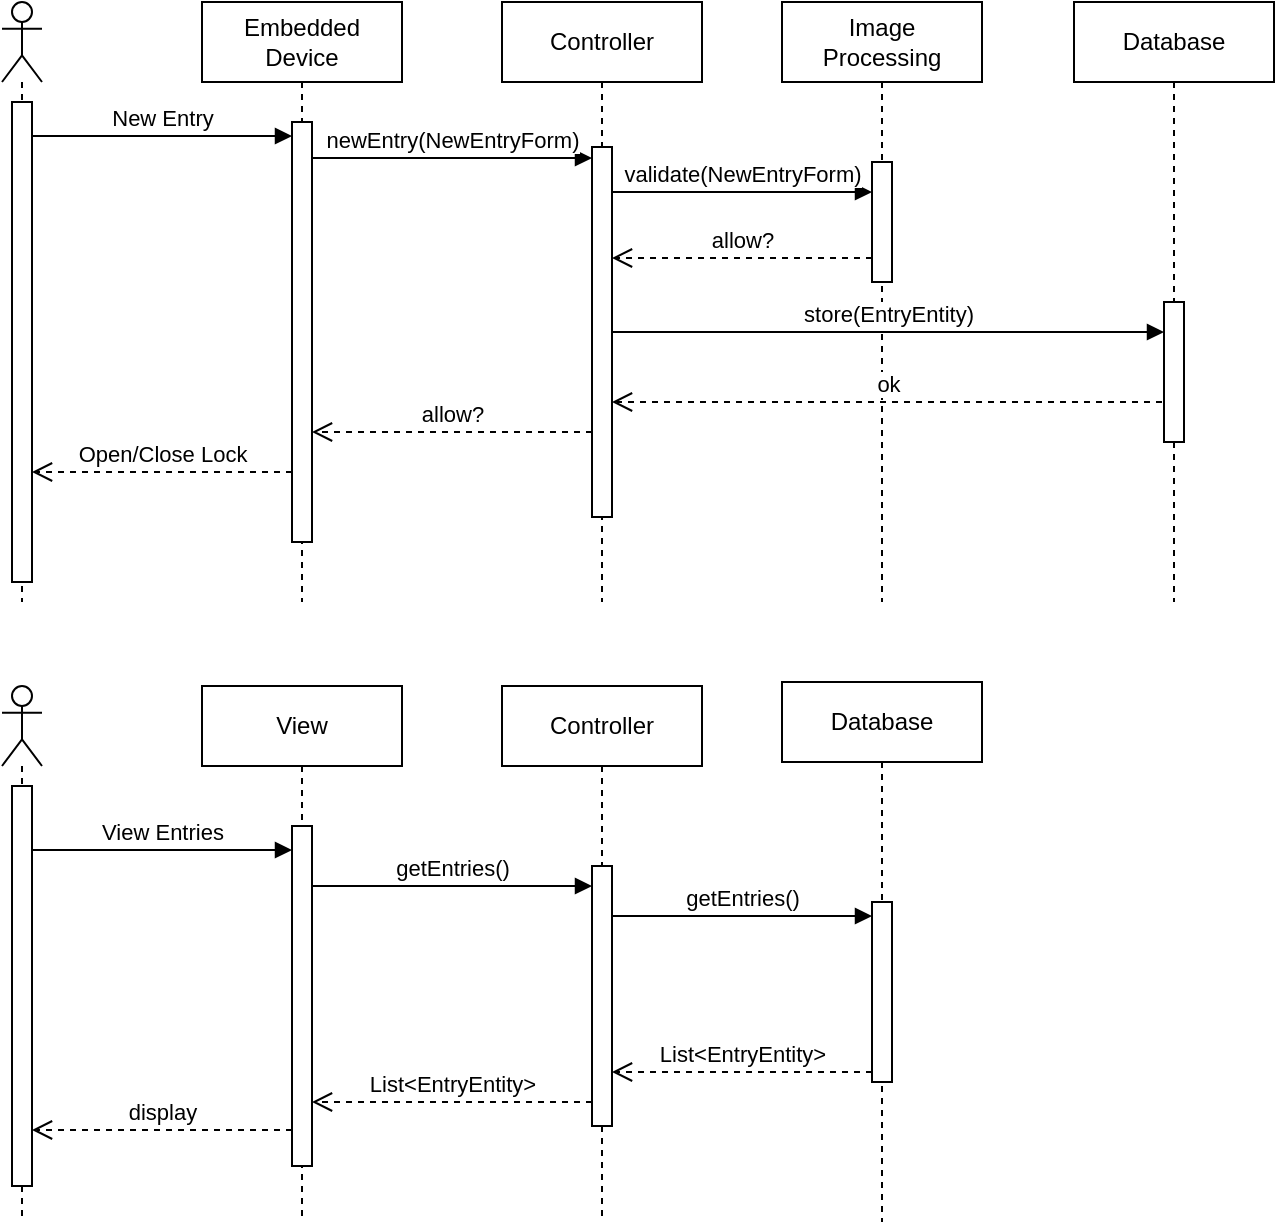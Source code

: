 <mxfile version="24.2.1" type="github">
  <diagram name="Page-1" id="WpCL8ZeLkiyB8eYFa57P">
    <mxGraphModel dx="819" dy="447" grid="1" gridSize="10" guides="1" tooltips="1" connect="1" arrows="1" fold="1" page="1" pageScale="1" pageWidth="850" pageHeight="1100" math="0" shadow="0">
      <root>
        <mxCell id="0" />
        <mxCell id="1" parent="0" />
        <mxCell id="62rKB5Cqy3utpLoXq6eb-1" value="Embedded&lt;br&gt;Device" style="shape=umlLifeline;perimeter=lifelinePerimeter;whiteSpace=wrap;html=1;container=1;dropTarget=0;collapsible=0;recursiveResize=0;outlineConnect=0;portConstraint=eastwest;newEdgeStyle={&quot;curved&quot;:0,&quot;rounded&quot;:0};" parent="1" vertex="1">
          <mxGeometry x="160" y="30" width="100" height="300" as="geometry" />
        </mxCell>
        <mxCell id="62rKB5Cqy3utpLoXq6eb-2" value="" style="html=1;points=[[0,0,0,0,5],[0,1,0,0,-5],[1,0,0,0,5],[1,1,0,0,-5]];perimeter=orthogonalPerimeter;outlineConnect=0;targetShapes=umlLifeline;portConstraint=eastwest;newEdgeStyle={&quot;curved&quot;:0,&quot;rounded&quot;:0};" parent="62rKB5Cqy3utpLoXq6eb-1" vertex="1">
          <mxGeometry x="45" y="60" width="10" height="210" as="geometry" />
        </mxCell>
        <mxCell id="62rKB5Cqy3utpLoXq6eb-3" value="Database" style="shape=umlLifeline;perimeter=lifelinePerimeter;whiteSpace=wrap;html=1;container=1;dropTarget=0;collapsible=0;recursiveResize=0;outlineConnect=0;portConstraint=eastwest;newEdgeStyle={&quot;curved&quot;:0,&quot;rounded&quot;:0};" parent="1" vertex="1">
          <mxGeometry x="596" y="30" width="100" height="300" as="geometry" />
        </mxCell>
        <mxCell id="62rKB5Cqy3utpLoXq6eb-4" value="" style="html=1;points=[[0,0,0,0,5],[0,1,0,0,-5],[1,0,0,0,5],[1,1,0,0,-5]];perimeter=orthogonalPerimeter;outlineConnect=0;targetShapes=umlLifeline;portConstraint=eastwest;newEdgeStyle={&quot;curved&quot;:0,&quot;rounded&quot;:0};" parent="62rKB5Cqy3utpLoXq6eb-3" vertex="1">
          <mxGeometry x="45" y="150" width="10" height="70" as="geometry" />
        </mxCell>
        <mxCell id="62rKB5Cqy3utpLoXq6eb-5" value="Controller" style="shape=umlLifeline;perimeter=lifelinePerimeter;whiteSpace=wrap;html=1;container=1;dropTarget=0;collapsible=0;recursiveResize=0;outlineConnect=0;portConstraint=eastwest;newEdgeStyle={&quot;curved&quot;:0,&quot;rounded&quot;:0};" parent="1" vertex="1">
          <mxGeometry x="310" y="30" width="100" height="300" as="geometry" />
        </mxCell>
        <mxCell id="62rKB5Cqy3utpLoXq6eb-6" value="" style="html=1;points=[[0,0,0,0,5],[0,1,0,0,-5],[1,0,0,0,5],[1,1,0,0,-5]];perimeter=orthogonalPerimeter;outlineConnect=0;targetShapes=umlLifeline;portConstraint=eastwest;newEdgeStyle={&quot;curved&quot;:0,&quot;rounded&quot;:0};" parent="62rKB5Cqy3utpLoXq6eb-5" vertex="1">
          <mxGeometry x="45" y="72.5" width="10" height="185" as="geometry" />
        </mxCell>
        <mxCell id="62rKB5Cqy3utpLoXq6eb-7" value="Image&lt;br&gt;Processing" style="shape=umlLifeline;perimeter=lifelinePerimeter;whiteSpace=wrap;html=1;container=1;dropTarget=0;collapsible=0;recursiveResize=0;outlineConnect=0;portConstraint=eastwest;newEdgeStyle={&quot;curved&quot;:0,&quot;rounded&quot;:0};" parent="1" vertex="1">
          <mxGeometry x="450" y="30" width="100" height="300" as="geometry" />
        </mxCell>
        <mxCell id="62rKB5Cqy3utpLoXq6eb-8" value="" style="html=1;points=[[0,0,0,0,5],[0,1,0,0,-5],[1,0,0,0,5],[1,1,0,0,-5]];perimeter=orthogonalPerimeter;outlineConnect=0;targetShapes=umlLifeline;portConstraint=eastwest;newEdgeStyle={&quot;curved&quot;:0,&quot;rounded&quot;:0};" parent="62rKB5Cqy3utpLoXq6eb-7" vertex="1">
          <mxGeometry x="45" y="80" width="10" height="60" as="geometry" />
        </mxCell>
        <mxCell id="62rKB5Cqy3utpLoXq6eb-9" value="newEntry(NewEntryForm)" style="html=1;verticalAlign=bottom;endArrow=block;curved=0;rounded=0;" parent="1" edge="1">
          <mxGeometry width="80" relative="1" as="geometry">
            <mxPoint x="215" y="108.0" as="sourcePoint" />
            <mxPoint x="355" y="108" as="targetPoint" />
          </mxGeometry>
        </mxCell>
        <mxCell id="62rKB5Cqy3utpLoXq6eb-11" value="validate(NewEntryForm)" style="html=1;verticalAlign=bottom;endArrow=block;curved=0;rounded=0;" parent="1" edge="1">
          <mxGeometry width="80" relative="1" as="geometry">
            <mxPoint x="365" y="125.0" as="sourcePoint" />
            <mxPoint x="495" y="125" as="targetPoint" />
          </mxGeometry>
        </mxCell>
        <mxCell id="62rKB5Cqy3utpLoXq6eb-13" value="allow?" style="html=1;verticalAlign=bottom;endArrow=open;dashed=1;endSize=8;curved=0;rounded=0;" parent="1" edge="1">
          <mxGeometry relative="1" as="geometry">
            <mxPoint x="495" y="158" as="sourcePoint" />
            <mxPoint x="365" y="158" as="targetPoint" />
          </mxGeometry>
        </mxCell>
        <mxCell id="62rKB5Cqy3utpLoXq6eb-16" value="" style="shape=umlLifeline;perimeter=lifelinePerimeter;whiteSpace=wrap;html=1;container=1;dropTarget=0;collapsible=0;recursiveResize=0;outlineConnect=0;portConstraint=eastwest;newEdgeStyle={&quot;curved&quot;:0,&quot;rounded&quot;:0};participant=umlActor;" parent="1" vertex="1">
          <mxGeometry x="60" y="30" width="20" height="300" as="geometry" />
        </mxCell>
        <mxCell id="62rKB5Cqy3utpLoXq6eb-17" value="" style="html=1;points=[[0,0,0,0,5],[0,1,0,0,-5],[1,0,0,0,5],[1,1,0,0,-5]];perimeter=orthogonalPerimeter;outlineConnect=0;targetShapes=umlLifeline;portConstraint=eastwest;newEdgeStyle={&quot;curved&quot;:0,&quot;rounded&quot;:0};" parent="62rKB5Cqy3utpLoXq6eb-16" vertex="1">
          <mxGeometry x="5" y="50" width="10" height="240" as="geometry" />
        </mxCell>
        <mxCell id="62rKB5Cqy3utpLoXq6eb-18" value="New Entry" style="html=1;verticalAlign=bottom;endArrow=block;curved=0;rounded=0;" parent="1" target="62rKB5Cqy3utpLoXq6eb-2" edge="1">
          <mxGeometry width="80" relative="1" as="geometry">
            <mxPoint x="75" y="97" as="sourcePoint" />
            <mxPoint x="170" y="97" as="targetPoint" />
          </mxGeometry>
        </mxCell>
        <mxCell id="62rKB5Cqy3utpLoXq6eb-20" value="store(EntryEntity)" style="html=1;verticalAlign=bottom;endArrow=block;curved=0;rounded=0;" parent="1" source="62rKB5Cqy3utpLoXq6eb-6" target="62rKB5Cqy3utpLoXq6eb-4" edge="1">
          <mxGeometry width="80" relative="1" as="geometry">
            <mxPoint x="370" y="190" as="sourcePoint" />
            <mxPoint x="450" y="190" as="targetPoint" />
          </mxGeometry>
        </mxCell>
        <mxCell id="62rKB5Cqy3utpLoXq6eb-21" value="ok" style="html=1;verticalAlign=bottom;endArrow=open;dashed=1;endSize=8;curved=0;rounded=0;" parent="1" target="62rKB5Cqy3utpLoXq6eb-6" edge="1">
          <mxGeometry relative="1" as="geometry">
            <mxPoint x="640" y="230" as="sourcePoint" />
            <mxPoint x="560" y="230" as="targetPoint" />
          </mxGeometry>
        </mxCell>
        <mxCell id="62rKB5Cqy3utpLoXq6eb-22" value="allow?" style="html=1;verticalAlign=bottom;endArrow=open;dashed=1;endSize=8;curved=0;rounded=0;" parent="1" target="62rKB5Cqy3utpLoXq6eb-2" edge="1">
          <mxGeometry relative="1" as="geometry">
            <mxPoint x="355" y="245" as="sourcePoint" />
            <mxPoint x="209.929" y="245" as="targetPoint" />
          </mxGeometry>
        </mxCell>
        <mxCell id="62rKB5Cqy3utpLoXq6eb-23" value="Open/Close Lock" style="html=1;verticalAlign=bottom;endArrow=open;dashed=1;endSize=8;curved=0;rounded=0;" parent="1" edge="1">
          <mxGeometry relative="1" as="geometry">
            <mxPoint x="205" y="265" as="sourcePoint" />
            <mxPoint x="75" y="265" as="targetPoint" />
          </mxGeometry>
        </mxCell>
        <mxCell id="62rKB5Cqy3utpLoXq6eb-31" value="" style="shape=umlLifeline;perimeter=lifelinePerimeter;whiteSpace=wrap;html=1;container=1;dropTarget=0;collapsible=0;recursiveResize=0;outlineConnect=0;portConstraint=eastwest;newEdgeStyle={&quot;curved&quot;:0,&quot;rounded&quot;:0};participant=umlActor;" parent="1" vertex="1">
          <mxGeometry x="60" y="372" width="20" height="268" as="geometry" />
        </mxCell>
        <mxCell id="62rKB5Cqy3utpLoXq6eb-32" value="" style="html=1;points=[[0,0,0,0,5],[0,1,0,0,-5],[1,0,0,0,5],[1,1,0,0,-5]];perimeter=orthogonalPerimeter;outlineConnect=0;targetShapes=umlLifeline;portConstraint=eastwest;newEdgeStyle={&quot;curved&quot;:0,&quot;rounded&quot;:0};" parent="62rKB5Cqy3utpLoXq6eb-31" vertex="1">
          <mxGeometry x="5" y="50" width="10" height="200" as="geometry" />
        </mxCell>
        <mxCell id="62rKB5Cqy3utpLoXq6eb-33" value="View" style="shape=umlLifeline;perimeter=lifelinePerimeter;whiteSpace=wrap;html=1;container=1;dropTarget=0;collapsible=0;recursiveResize=0;outlineConnect=0;portConstraint=eastwest;newEdgeStyle={&quot;curved&quot;:0,&quot;rounded&quot;:0};" parent="1" vertex="1">
          <mxGeometry x="160" y="372" width="100" height="268" as="geometry" />
        </mxCell>
        <mxCell id="62rKB5Cqy3utpLoXq6eb-34" value="" style="html=1;points=[[0,0,0,0,5],[0,1,0,0,-5],[1,0,0,0,5],[1,1,0,0,-5]];perimeter=orthogonalPerimeter;outlineConnect=0;targetShapes=umlLifeline;portConstraint=eastwest;newEdgeStyle={&quot;curved&quot;:0,&quot;rounded&quot;:0};" parent="62rKB5Cqy3utpLoXq6eb-33" vertex="1">
          <mxGeometry x="45" y="70" width="10" height="170" as="geometry" />
        </mxCell>
        <mxCell id="62rKB5Cqy3utpLoXq6eb-35" value="Controller" style="shape=umlLifeline;perimeter=lifelinePerimeter;whiteSpace=wrap;html=1;container=1;dropTarget=0;collapsible=0;recursiveResize=0;outlineConnect=0;portConstraint=eastwest;newEdgeStyle={&quot;curved&quot;:0,&quot;rounded&quot;:0};" parent="1" vertex="1">
          <mxGeometry x="310" y="372" width="100" height="268" as="geometry" />
        </mxCell>
        <mxCell id="62rKB5Cqy3utpLoXq6eb-36" value="" style="html=1;points=[[0,0,0,0,5],[0,1,0,0,-5],[1,0,0,0,5],[1,1,0,0,-5]];perimeter=orthogonalPerimeter;outlineConnect=0;targetShapes=umlLifeline;portConstraint=eastwest;newEdgeStyle={&quot;curved&quot;:0,&quot;rounded&quot;:0};" parent="62rKB5Cqy3utpLoXq6eb-35" vertex="1">
          <mxGeometry x="45" y="90" width="10" height="130" as="geometry" />
        </mxCell>
        <mxCell id="62rKB5Cqy3utpLoXq6eb-37" value="Database" style="shape=umlLifeline;perimeter=lifelinePerimeter;whiteSpace=wrap;html=1;container=1;dropTarget=0;collapsible=0;recursiveResize=0;outlineConnect=0;portConstraint=eastwest;newEdgeStyle={&quot;curved&quot;:0,&quot;rounded&quot;:0};" parent="1" vertex="1">
          <mxGeometry x="450" y="370" width="100" height="270" as="geometry" />
        </mxCell>
        <mxCell id="62rKB5Cqy3utpLoXq6eb-38" value="" style="html=1;points=[[0,0,0,0,5],[0,1,0,0,-5],[1,0,0,0,5],[1,1,0,0,-5]];perimeter=orthogonalPerimeter;outlineConnect=0;targetShapes=umlLifeline;portConstraint=eastwest;newEdgeStyle={&quot;curved&quot;:0,&quot;rounded&quot;:0};" parent="62rKB5Cqy3utpLoXq6eb-37" vertex="1">
          <mxGeometry x="45" y="110" width="10" height="90" as="geometry" />
        </mxCell>
        <mxCell id="62rKB5Cqy3utpLoXq6eb-39" value="View Entries" style="html=1;verticalAlign=bottom;endArrow=block;curved=0;rounded=0;" parent="1" edge="1">
          <mxGeometry width="80" relative="1" as="geometry">
            <mxPoint x="75" y="454" as="sourcePoint" />
            <mxPoint x="205" y="454" as="targetPoint" />
          </mxGeometry>
        </mxCell>
        <mxCell id="62rKB5Cqy3utpLoXq6eb-40" value="getEntries()" style="html=1;verticalAlign=bottom;endArrow=block;curved=0;rounded=0;" parent="1" edge="1">
          <mxGeometry width="80" relative="1" as="geometry">
            <mxPoint x="215" y="472" as="sourcePoint" />
            <mxPoint x="355" y="472" as="targetPoint" />
          </mxGeometry>
        </mxCell>
        <mxCell id="62rKB5Cqy3utpLoXq6eb-41" value="getEntries()" style="html=1;verticalAlign=bottom;endArrow=block;curved=0;rounded=0;" parent="1" edge="1">
          <mxGeometry width="80" relative="1" as="geometry">
            <mxPoint x="365" y="487" as="sourcePoint" />
            <mxPoint x="495" y="487" as="targetPoint" />
          </mxGeometry>
        </mxCell>
        <mxCell id="62rKB5Cqy3utpLoXq6eb-44" value="List&amp;lt;EntryEntity&amp;gt;" style="html=1;verticalAlign=bottom;endArrow=open;dashed=1;endSize=8;curved=0;rounded=0;" parent="1" edge="1">
          <mxGeometry relative="1" as="geometry">
            <mxPoint x="495" y="565" as="sourcePoint" />
            <mxPoint x="365" y="565" as="targetPoint" />
          </mxGeometry>
        </mxCell>
        <mxCell id="62rKB5Cqy3utpLoXq6eb-45" value="display" style="html=1;verticalAlign=bottom;endArrow=open;dashed=1;endSize=8;curved=0;rounded=0;" parent="1" edge="1">
          <mxGeometry relative="1" as="geometry">
            <mxPoint x="205" y="594" as="sourcePoint" />
            <mxPoint x="75" y="594" as="targetPoint" />
          </mxGeometry>
        </mxCell>
        <mxCell id="62rKB5Cqy3utpLoXq6eb-46" value="List&amp;lt;EntryEntity&amp;gt;" style="html=1;verticalAlign=bottom;endArrow=open;dashed=1;endSize=8;curved=0;rounded=0;" parent="1" edge="1">
          <mxGeometry relative="1" as="geometry">
            <mxPoint x="355" y="580" as="sourcePoint" />
            <mxPoint x="215" y="580" as="targetPoint" />
          </mxGeometry>
        </mxCell>
      </root>
    </mxGraphModel>
  </diagram>
</mxfile>
